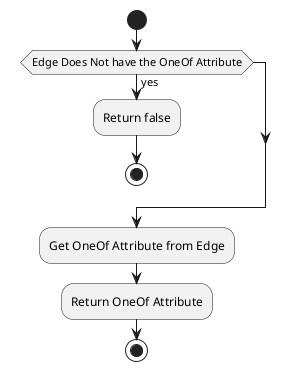 @startuml
start
if(Edge Does Not have the OneOf Attribute) then (yes)
:Return false;
stop
endif
:Get OneOf Attribute from Edge;
:Return OneOf Attribute;
stop
@enduml